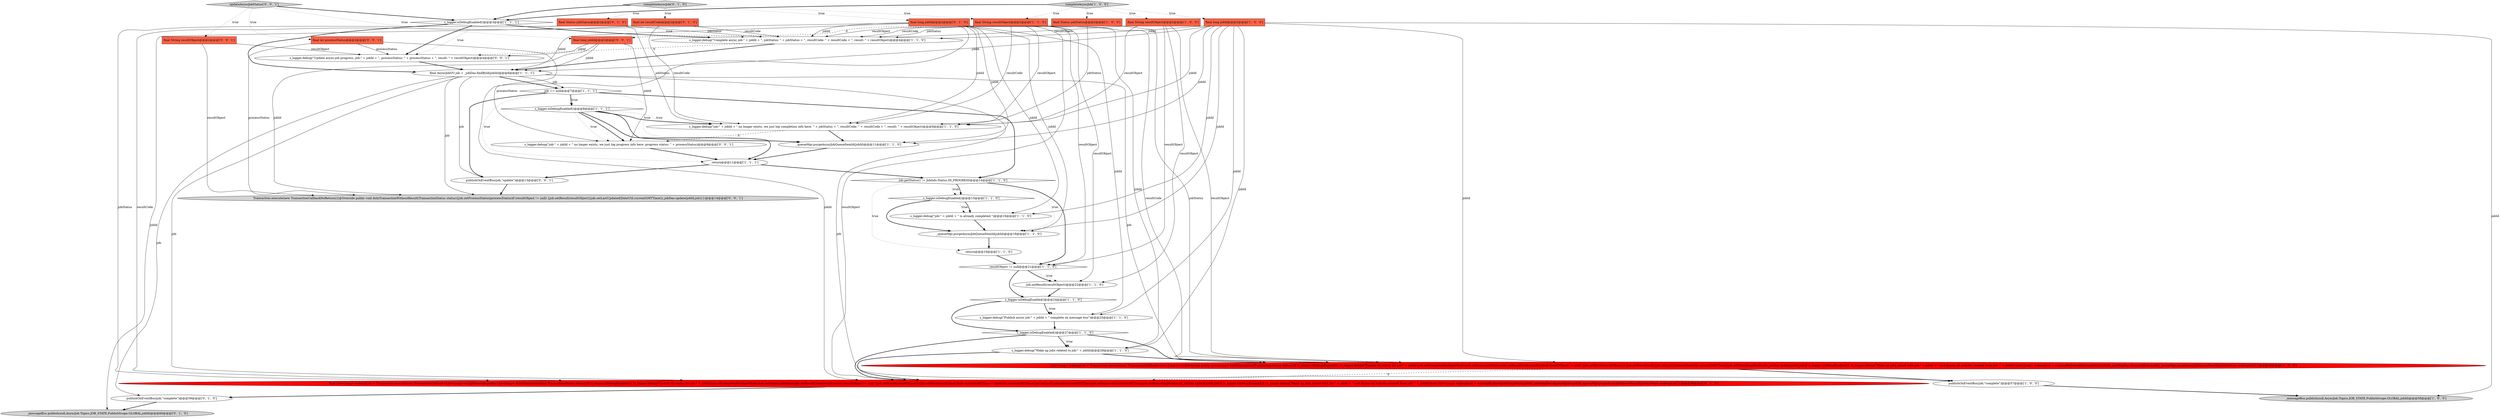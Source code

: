 digraph {
34 [style = filled, label = "updateAsyncJobStatus['0', '0', '1']", fillcolor = lightgray, shape = diamond image = "AAA0AAABBB3BBB"];
19 [style = filled, label = "publishOnEventBus(job,\"complete\")@@@57@@@['1', '0', '0']", fillcolor = white, shape = ellipse image = "AAA0AAABBB1BBB"];
23 [style = filled, label = "job == null@@@7@@@['1', '1', '1']", fillcolor = white, shape = diamond image = "AAA0AAABBB1BBB"];
33 [style = filled, label = "publishOnEventBus(job,\"complete\")@@@59@@@['0', '1', '0']", fillcolor = white, shape = ellipse image = "AAA0AAABBB2BBB"];
35 [style = filled, label = "Transaction.execute(new TransactionCallbackNoReturn(){@Override public void doInTransactionWithoutResult(TransactionStatus status){job.setProcessStatus(processStatus)if (resultObject != null) {job.setResult(resultObject)}job.setLastUpdated(DateUtil.currentGMTTime())_jobDao.update(jobId,job)}})@@@14@@@['0', '0', '1']", fillcolor = lightgray, shape = ellipse image = "AAA0AAABBB3BBB"];
16 [style = filled, label = "completeAsyncJob['1', '0', '0']", fillcolor = lightgray, shape = diamond image = "AAA0AAABBB1BBB"];
1 [style = filled, label = "s_logger.debug(\"job-\" + jobId + \" is already completed.\")@@@16@@@['1', '1', '0']", fillcolor = white, shape = ellipse image = "AAA0AAABBB1BBB"];
15 [style = filled, label = "s_logger.isDebugEnabled()@@@24@@@['1', '1', '0']", fillcolor = white, shape = diamond image = "AAA0AAABBB1BBB"];
30 [style = filled, label = "final int resultCode@@@2@@@['0', '1', '0']", fillcolor = tomato, shape = box image = "AAA0AAABBB2BBB"];
26 [style = filled, label = "final String resultObject@@@2@@@['1', '1', '0']", fillcolor = tomato, shape = box image = "AAA0AAABBB1BBB"];
20 [style = filled, label = "s_logger.debug(\"Complete async job-\" + jobId + \", jobStatus: \" + jobStatus + \", resultCode: \" + resultCode + \", result: \" + resultObject)@@@4@@@['1', '1', '0']", fillcolor = white, shape = ellipse image = "AAA0AAABBB1BBB"];
36 [style = filled, label = "final int processStatus@@@2@@@['0', '0', '1']", fillcolor = tomato, shape = box image = "AAA0AAABBB3BBB"];
6 [style = filled, label = "s_logger.debug(\"Wake up jobs related to job-\" + jobId)@@@28@@@['1', '1', '0']", fillcolor = white, shape = ellipse image = "AAA0AAABBB1BBB"];
8 [style = filled, label = "s_logger.isDebugEnabled()@@@27@@@['1', '1', '0']", fillcolor = white, shape = diamond image = "AAA0AAABBB1BBB"];
31 [style = filled, label = "_messageBus.publish(null,AsyncJob.Topics.JOB_STATE,PublishScope.GLOBAL,jobId)@@@60@@@['0', '1', '0']", fillcolor = lightgray, shape = ellipse image = "AAA0AAABBB2BBB"];
0 [style = filled, label = "s_logger.debug(\"job-\" + jobId + \" no longer exists, we just log completion info here. \" + jobStatus + \", resultCode: \" + resultCode + \", result: \" + resultObject)@@@9@@@['1', '1', '0']", fillcolor = white, shape = ellipse image = "AAA0AAABBB1BBB"];
17 [style = filled, label = "job.getStatus() != JobInfo.Status.IN_PROGRESS@@@14@@@['1', '1', '0']", fillcolor = white, shape = diamond image = "AAA0AAABBB1BBB"];
28 [style = filled, label = "final Status jobStatus@@@2@@@['0', '1', '0']", fillcolor = tomato, shape = box image = "AAA0AAABBB2BBB"];
7 [style = filled, label = "s_logger.debug(\"Publish async job-\" + jobId + \" complete on message bus\")@@@25@@@['1', '1', '0']", fillcolor = white, shape = ellipse image = "AAA0AAABBB1BBB"];
27 [style = filled, label = "completeAsyncJob['0', '1', '0']", fillcolor = lightgray, shape = diamond image = "AAA0AAABBB2BBB"];
2 [style = filled, label = "s_logger.isDebugEnabled()@@@3@@@['1', '1', '1']", fillcolor = white, shape = diamond image = "AAA0AAABBB1BBB"];
41 [style = filled, label = "final long jobId@@@2@@@['0', '0', '1']", fillcolor = tomato, shape = box image = "AAA0AAABBB3BBB"];
4 [style = filled, label = "final String resultObject@@@2@@@['1', '0', '0']", fillcolor = tomato, shape = box image = "AAA0AAABBB1BBB"];
13 [style = filled, label = "final long jobId@@@2@@@['1', '0', '0']", fillcolor = tomato, shape = box image = "AAA0AAABBB1BBB"];
25 [style = filled, label = "final Status jobStatus@@@2@@@['1', '0', '0']", fillcolor = tomato, shape = box image = "AAA0AAABBB1BBB"];
22 [style = filled, label = "return@@@19@@@['1', '1', '0']", fillcolor = white, shape = ellipse image = "AAA0AAABBB1BBB"];
39 [style = filled, label = "s_logger.debug(\"Update async-job progress, job-\" + jobId + \", processStatus: \" + processStatus + \", result: \" + resultObject)@@@4@@@['0', '0', '1']", fillcolor = white, shape = ellipse image = "AAA0AAABBB3BBB"];
5 [style = filled, label = "_messageBus.publish(null,AsyncJob.Topics.JOB_STATE,PublishScope.GLOBAL,jobId)@@@58@@@['1', '0', '0']", fillcolor = lightgray, shape = ellipse image = "AAA0AAABBB1BBB"];
11 [style = filled, label = "return@@@11@@@['1', '1', '1']", fillcolor = white, shape = ellipse image = "AAA0AAABBB1BBB"];
12 [style = filled, label = "resultObject != null@@@21@@@['1', '1', '0']", fillcolor = white, shape = diamond image = "AAA0AAABBB1BBB"];
14 [style = filled, label = "s_logger.isDebugEnabled()@@@15@@@['1', '1', '0']", fillcolor = white, shape = diamond image = "AAA0AAABBB1BBB"];
38 [style = filled, label = "final String resultObject@@@2@@@['0', '0', '1']", fillcolor = tomato, shape = box image = "AAA0AAABBB3BBB"];
29 [style = filled, label = "final List<Long> wakeupList = Transaction.execute(new TransactionCallback<List<Long>>(){@Override public List<Long> doInTransaction(final TransactionStatus status){if (s_logger.isDebugEnabled()) {s_logger.debug(\"Update db status for job-\" + jobId)}job.setCompleteMsid(getMsid())job.setStatus(jobStatus)job.setResultCode(resultCode)if (resultObject != null) {job.setResult(resultObject)}{job.setResult(null)}final Date currentGMTTime = DateUtil.currentGMTTime()job.setLastUpdated(currentGMTTime)job.setRemoved(currentGMTTime)job.setExecutingMsid(null)_jobDao.update(jobId,job)if (s_logger.isDebugEnabled()) {s_logger.debug(\"Wake up jobs joined with job-\" + jobId + \" and disjoin all subjobs created from job- \" + jobId)}final List<Long> wakeupList = wakeupByJoinedJobCompletion(jobId)_joinMapDao.disjoinAllJobs(jobId)_queueMgr.purgeAsyncJobQueueItemId(jobId)return wakeupList}})@@@30@@@['0', '1', '0']", fillcolor = red, shape = ellipse image = "AAA1AAABBB2BBB"];
40 [style = filled, label = "publishOnEventBus(job,\"update\")@@@13@@@['0', '0', '1']", fillcolor = white, shape = ellipse image = "AAA0AAABBB3BBB"];
9 [style = filled, label = "_queueMgr.purgeAsyncJobQueueItemId(jobId)@@@18@@@['1', '1', '0']", fillcolor = white, shape = ellipse image = "AAA0AAABBB1BBB"];
21 [style = filled, label = "s_logger.isDebugEnabled()@@@8@@@['1', '1', '1']", fillcolor = white, shape = diamond image = "AAA0AAABBB1BBB"];
24 [style = filled, label = "final AsyncJobVO job = _jobDao.findById(jobId)@@@6@@@['1', '1', '1']", fillcolor = white, shape = ellipse image = "AAA0AAABBB1BBB"];
37 [style = filled, label = "s_logger.debug(\"job-\" + jobId + \" no longer exists, we just log progress info here. progress status: \" + processStatus)@@@9@@@['0', '0', '1']", fillcolor = white, shape = ellipse image = "AAA0AAABBB3BBB"];
18 [style = filled, label = "_queueMgr.purgeAsyncJobQueueItemId(jobId)@@@11@@@['1', '1', '0']", fillcolor = white, shape = ellipse image = "AAA0AAABBB1BBB"];
3 [style = filled, label = "job.setResult(resultObject)@@@22@@@['1', '1', '0']", fillcolor = white, shape = ellipse image = "AAA0AAABBB1BBB"];
10 [style = filled, label = "List<Long> wakeupList = Transaction.execute(new TransactionCallback<List<Long>>(){@Override public List<Long> doInTransaction(TransactionStatus status){if (s_logger.isDebugEnabled()) {s_logger.debug(\"Update db status for job-\" + jobId)}job.setCompleteMsid(getMsid())job.setStatus(jobStatus)job.setResultCode(resultCode)if (resultObject != null) {job.setResult(resultObject)}{job.setResult(null)}job.setLastUpdated(DateUtil.currentGMTTime())job.setExecutingMsid(null)_jobDao.update(jobId,job)if (s_logger.isDebugEnabled()) {s_logger.debug(\"Wake up jobs joined with job-\" + jobId + \" and disjoin all subjobs created from job- \" + jobId)}List<Long> wakeupList = wakeupByJoinedJobCompletion(jobId)_joinMapDao.disjoinAllJobs(jobId)_queueMgr.purgeAsyncJobQueueItemId(jobId)return wakeupList}})@@@30@@@['1', '0', '0']", fillcolor = red, shape = ellipse image = "AAA1AAABBB1BBB"];
32 [style = filled, label = "final long jobId@@@2@@@['0', '1', '0']", fillcolor = tomato, shape = box image = "AAA0AAABBB2BBB"];
8->10 [style = bold, label=""];
27->32 [style = dotted, label="true"];
24->10 [style = solid, label="job"];
32->18 [style = solid, label="jobId"];
16->13 [style = dotted, label="true"];
37->11 [style = bold, label=""];
32->7 [style = solid, label="jobId"];
10->19 [style = bold, label=""];
30->0 [style = solid, label="resultCode"];
17->14 [style = dotted, label="true"];
39->24 [style = bold, label=""];
8->6 [style = bold, label=""];
4->0 [style = solid, label="resultObject"];
26->3 [style = solid, label="resultObject"];
15->7 [style = dotted, label="true"];
7->8 [style = bold, label=""];
24->23 [style = solid, label="job"];
21->18 [style = bold, label=""];
13->18 [style = solid, label="jobId"];
28->0 [style = solid, label="jobStatus"];
6->29 [style = bold, label=""];
19->5 [style = bold, label=""];
13->10 [style = solid, label="jobId"];
23->18 [style = dotted, label="true"];
2->39 [style = dotted, label="true"];
34->2 [style = bold, label=""];
17->14 [style = bold, label=""];
25->10 [style = solid, label="jobStatus"];
26->0 [style = solid, label="resultObject"];
23->17 [style = bold, label=""];
14->9 [style = bold, label=""];
21->37 [style = dotted, label="true"];
20->39 [style = dashed, label="0"];
13->0 [style = solid, label="jobId"];
2->24 [style = bold, label=""];
25->20 [style = solid, label="jobStatus"];
27->2 [style = bold, label=""];
26->20 [style = solid, label="resultObject"];
2->20 [style = dotted, label="true"];
12->3 [style = dotted, label="true"];
13->6 [style = solid, label="jobId"];
2->20 [style = bold, label=""];
21->0 [style = bold, label=""];
25->0 [style = solid, label="jobStatus"];
38->35 [style = solid, label="resultObject"];
21->0 [style = dotted, label="true"];
18->11 [style = bold, label=""];
23->21 [style = dotted, label="true"];
10->29 [style = dashed, label="0"];
16->4 [style = dotted, label="true"];
32->20 [style = solid, label="jobId"];
34->38 [style = dotted, label="true"];
2->39 [style = bold, label=""];
32->0 [style = solid, label="jobId"];
21->37 [style = bold, label=""];
24->29 [style = solid, label="job"];
24->40 [style = solid, label="job"];
13->24 [style = solid, label="jobId"];
4->12 [style = solid, label="resultObject"];
21->11 [style = bold, label=""];
36->39 [style = solid, label="processStatus"];
38->39 [style = solid, label="resultObject"];
13->1 [style = solid, label="jobId"];
11->17 [style = bold, label=""];
14->1 [style = dotted, label="true"];
41->39 [style = solid, label="jobId"];
16->25 [style = dotted, label="true"];
13->7 [style = solid, label="jobId"];
4->20 [style = solid, label="resultObject"];
41->24 [style = solid, label="jobId"];
9->22 [style = bold, label=""];
32->1 [style = solid, label="jobId"];
40->35 [style = bold, label=""];
26->0 [style = solid, label="resultCode"];
34->36 [style = dotted, label="true"];
41->37 [style = solid, label="jobId"];
30->29 [style = solid, label="resultCode"];
32->29 [style = solid, label="jobId"];
32->24 [style = solid, label="jobId"];
24->33 [style = solid, label="job"];
26->41 [style = dashed, label="0"];
41->35 [style = solid, label="jobId"];
1->9 [style = bold, label=""];
17->12 [style = bold, label=""];
24->19 [style = solid, label="job"];
8->6 [style = dotted, label="true"];
6->10 [style = bold, label=""];
17->22 [style = dotted, label="true"];
28->29 [style = solid, label="jobStatus"];
0->18 [style = bold, label=""];
12->3 [style = bold, label=""];
15->8 [style = bold, label=""];
24->23 [style = bold, label=""];
32->9 [style = solid, label="jobId"];
0->37 [style = dashed, label="0"];
15->7 [style = bold, label=""];
27->26 [style = dotted, label="true"];
13->9 [style = solid, label="jobId"];
12->15 [style = bold, label=""];
26->10 [style = solid, label="resultCode"];
4->10 [style = solid, label="resultObject"];
3->15 [style = bold, label=""];
16->2 [style = bold, label=""];
30->20 [style = solid, label="resultCode"];
11->40 [style = bold, label=""];
14->1 [style = bold, label=""];
16->26 [style = dotted, label="true"];
27->28 [style = dotted, label="true"];
27->30 [style = dotted, label="true"];
28->20 [style = solid, label="jobStatus"];
29->33 [style = bold, label=""];
26->29 [style = solid, label="resultObject"];
26->12 [style = solid, label="resultObject"];
26->20 [style = solid, label="resultCode"];
23->21 [style = bold, label=""];
4->3 [style = solid, label="resultObject"];
23->40 [style = bold, label=""];
22->12 [style = bold, label=""];
34->41 [style = dotted, label="true"];
36->35 [style = solid, label="processStatus"];
17->9 [style = dotted, label="true"];
13->20 [style = solid, label="jobId"];
32->31 [style = solid, label="jobId"];
33->31 [style = bold, label=""];
24->35 [style = solid, label="job"];
36->37 [style = solid, label="processStatus"];
20->24 [style = bold, label=""];
32->6 [style = solid, label="jobId"];
8->29 [style = bold, label=""];
13->5 [style = solid, label="jobId"];
23->11 [style = dotted, label="true"];
}
